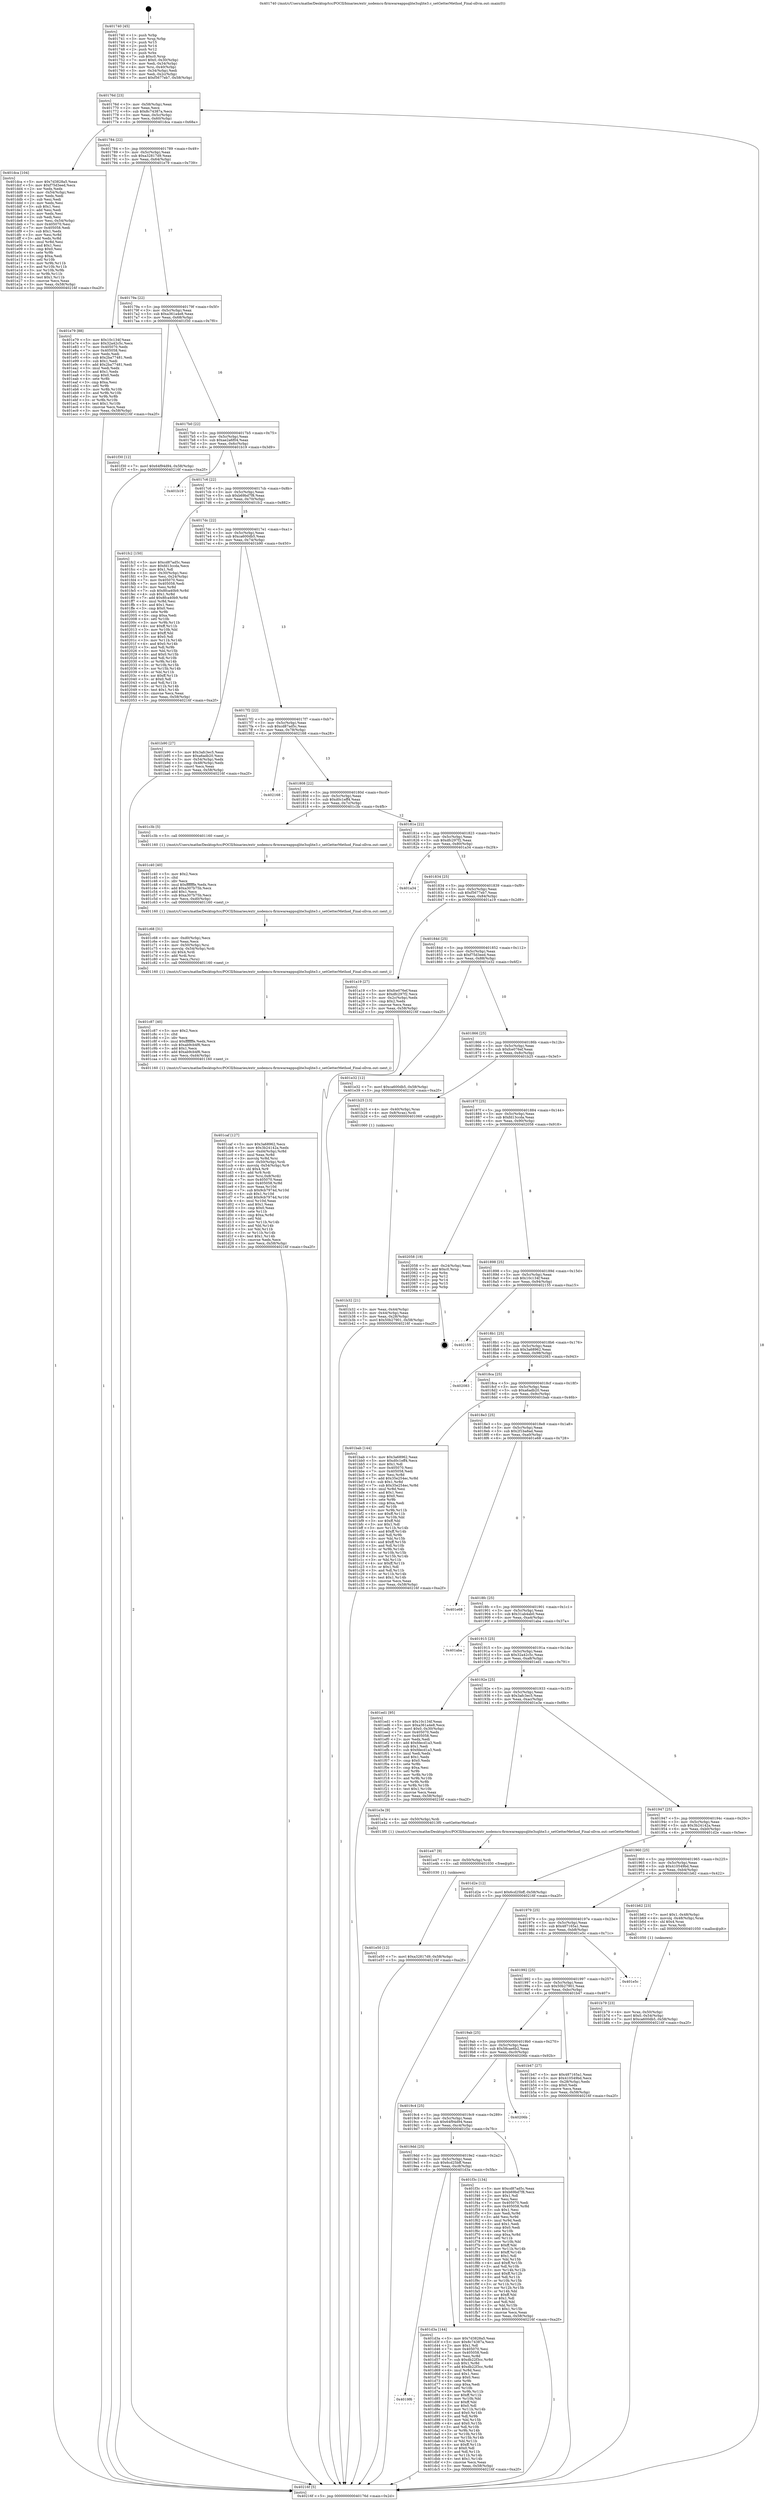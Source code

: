 digraph "0x401740" {
  label = "0x401740 (/mnt/c/Users/mathe/Desktop/tcc/POCII/binaries/extr_nodemcu-firmwareappsqlite3sqlite3.c_setGetterMethod_Final-ollvm.out::main(0))"
  labelloc = "t"
  node[shape=record]

  Entry [label="",width=0.3,height=0.3,shape=circle,fillcolor=black,style=filled]
  "0x40176d" [label="{
     0x40176d [23]\l
     | [instrs]\l
     &nbsp;&nbsp;0x40176d \<+3\>: mov -0x58(%rbp),%eax\l
     &nbsp;&nbsp;0x401770 \<+2\>: mov %eax,%ecx\l
     &nbsp;&nbsp;0x401772 \<+6\>: sub $0x8c74387a,%ecx\l
     &nbsp;&nbsp;0x401778 \<+3\>: mov %eax,-0x5c(%rbp)\l
     &nbsp;&nbsp;0x40177b \<+3\>: mov %ecx,-0x60(%rbp)\l
     &nbsp;&nbsp;0x40177e \<+6\>: je 0000000000401dca \<main+0x68a\>\l
  }"]
  "0x401dca" [label="{
     0x401dca [104]\l
     | [instrs]\l
     &nbsp;&nbsp;0x401dca \<+5\>: mov $0x7d3828a5,%eax\l
     &nbsp;&nbsp;0x401dcf \<+5\>: mov $0xf75d3eed,%ecx\l
     &nbsp;&nbsp;0x401dd4 \<+2\>: xor %edx,%edx\l
     &nbsp;&nbsp;0x401dd6 \<+3\>: mov -0x54(%rbp),%esi\l
     &nbsp;&nbsp;0x401dd9 \<+2\>: mov %edx,%edi\l
     &nbsp;&nbsp;0x401ddb \<+2\>: sub %esi,%edi\l
     &nbsp;&nbsp;0x401ddd \<+2\>: mov %edx,%esi\l
     &nbsp;&nbsp;0x401ddf \<+3\>: sub $0x1,%esi\l
     &nbsp;&nbsp;0x401de2 \<+2\>: add %esi,%edi\l
     &nbsp;&nbsp;0x401de4 \<+2\>: mov %edx,%esi\l
     &nbsp;&nbsp;0x401de6 \<+2\>: sub %edi,%esi\l
     &nbsp;&nbsp;0x401de8 \<+3\>: mov %esi,-0x54(%rbp)\l
     &nbsp;&nbsp;0x401deb \<+7\>: mov 0x405070,%esi\l
     &nbsp;&nbsp;0x401df2 \<+7\>: mov 0x405058,%edi\l
     &nbsp;&nbsp;0x401df9 \<+3\>: sub $0x1,%edx\l
     &nbsp;&nbsp;0x401dfc \<+3\>: mov %esi,%r8d\l
     &nbsp;&nbsp;0x401dff \<+3\>: add %edx,%r8d\l
     &nbsp;&nbsp;0x401e02 \<+4\>: imul %r8d,%esi\l
     &nbsp;&nbsp;0x401e06 \<+3\>: and $0x1,%esi\l
     &nbsp;&nbsp;0x401e09 \<+3\>: cmp $0x0,%esi\l
     &nbsp;&nbsp;0x401e0c \<+4\>: sete %r9b\l
     &nbsp;&nbsp;0x401e10 \<+3\>: cmp $0xa,%edi\l
     &nbsp;&nbsp;0x401e13 \<+4\>: setl %r10b\l
     &nbsp;&nbsp;0x401e17 \<+3\>: mov %r9b,%r11b\l
     &nbsp;&nbsp;0x401e1a \<+3\>: and %r10b,%r11b\l
     &nbsp;&nbsp;0x401e1d \<+3\>: xor %r10b,%r9b\l
     &nbsp;&nbsp;0x401e20 \<+3\>: or %r9b,%r11b\l
     &nbsp;&nbsp;0x401e23 \<+4\>: test $0x1,%r11b\l
     &nbsp;&nbsp;0x401e27 \<+3\>: cmovne %ecx,%eax\l
     &nbsp;&nbsp;0x401e2a \<+3\>: mov %eax,-0x58(%rbp)\l
     &nbsp;&nbsp;0x401e2d \<+5\>: jmp 000000000040216f \<main+0xa2f\>\l
  }"]
  "0x401784" [label="{
     0x401784 [22]\l
     | [instrs]\l
     &nbsp;&nbsp;0x401784 \<+5\>: jmp 0000000000401789 \<main+0x49\>\l
     &nbsp;&nbsp;0x401789 \<+3\>: mov -0x5c(%rbp),%eax\l
     &nbsp;&nbsp;0x40178c \<+5\>: sub $0xa32817d9,%eax\l
     &nbsp;&nbsp;0x401791 \<+3\>: mov %eax,-0x64(%rbp)\l
     &nbsp;&nbsp;0x401794 \<+6\>: je 0000000000401e79 \<main+0x739\>\l
  }"]
  Exit [label="",width=0.3,height=0.3,shape=circle,fillcolor=black,style=filled,peripheries=2]
  "0x401e79" [label="{
     0x401e79 [88]\l
     | [instrs]\l
     &nbsp;&nbsp;0x401e79 \<+5\>: mov $0x10c134f,%eax\l
     &nbsp;&nbsp;0x401e7e \<+5\>: mov $0x32a42c5c,%ecx\l
     &nbsp;&nbsp;0x401e83 \<+7\>: mov 0x405070,%edx\l
     &nbsp;&nbsp;0x401e8a \<+7\>: mov 0x405058,%esi\l
     &nbsp;&nbsp;0x401e91 \<+2\>: mov %edx,%edi\l
     &nbsp;&nbsp;0x401e93 \<+6\>: sub $0x2ba77481,%edi\l
     &nbsp;&nbsp;0x401e99 \<+3\>: sub $0x1,%edi\l
     &nbsp;&nbsp;0x401e9c \<+6\>: add $0x2ba77481,%edi\l
     &nbsp;&nbsp;0x401ea2 \<+3\>: imul %edi,%edx\l
     &nbsp;&nbsp;0x401ea5 \<+3\>: and $0x1,%edx\l
     &nbsp;&nbsp;0x401ea8 \<+3\>: cmp $0x0,%edx\l
     &nbsp;&nbsp;0x401eab \<+4\>: sete %r8b\l
     &nbsp;&nbsp;0x401eaf \<+3\>: cmp $0xa,%esi\l
     &nbsp;&nbsp;0x401eb2 \<+4\>: setl %r9b\l
     &nbsp;&nbsp;0x401eb6 \<+3\>: mov %r8b,%r10b\l
     &nbsp;&nbsp;0x401eb9 \<+3\>: and %r9b,%r10b\l
     &nbsp;&nbsp;0x401ebc \<+3\>: xor %r9b,%r8b\l
     &nbsp;&nbsp;0x401ebf \<+3\>: or %r8b,%r10b\l
     &nbsp;&nbsp;0x401ec2 \<+4\>: test $0x1,%r10b\l
     &nbsp;&nbsp;0x401ec6 \<+3\>: cmovne %ecx,%eax\l
     &nbsp;&nbsp;0x401ec9 \<+3\>: mov %eax,-0x58(%rbp)\l
     &nbsp;&nbsp;0x401ecc \<+5\>: jmp 000000000040216f \<main+0xa2f\>\l
  }"]
  "0x40179a" [label="{
     0x40179a [22]\l
     | [instrs]\l
     &nbsp;&nbsp;0x40179a \<+5\>: jmp 000000000040179f \<main+0x5f\>\l
     &nbsp;&nbsp;0x40179f \<+3\>: mov -0x5c(%rbp),%eax\l
     &nbsp;&nbsp;0x4017a2 \<+5\>: sub $0xa361a4e8,%eax\l
     &nbsp;&nbsp;0x4017a7 \<+3\>: mov %eax,-0x68(%rbp)\l
     &nbsp;&nbsp;0x4017aa \<+6\>: je 0000000000401f30 \<main+0x7f0\>\l
  }"]
  "0x401e50" [label="{
     0x401e50 [12]\l
     | [instrs]\l
     &nbsp;&nbsp;0x401e50 \<+7\>: movl $0xa32817d9,-0x58(%rbp)\l
     &nbsp;&nbsp;0x401e57 \<+5\>: jmp 000000000040216f \<main+0xa2f\>\l
  }"]
  "0x401f30" [label="{
     0x401f30 [12]\l
     | [instrs]\l
     &nbsp;&nbsp;0x401f30 \<+7\>: movl $0x64f94d94,-0x58(%rbp)\l
     &nbsp;&nbsp;0x401f37 \<+5\>: jmp 000000000040216f \<main+0xa2f\>\l
  }"]
  "0x4017b0" [label="{
     0x4017b0 [22]\l
     | [instrs]\l
     &nbsp;&nbsp;0x4017b0 \<+5\>: jmp 00000000004017b5 \<main+0x75\>\l
     &nbsp;&nbsp;0x4017b5 \<+3\>: mov -0x5c(%rbp),%eax\l
     &nbsp;&nbsp;0x4017b8 \<+5\>: sub $0xae2a6f04,%eax\l
     &nbsp;&nbsp;0x4017bd \<+3\>: mov %eax,-0x6c(%rbp)\l
     &nbsp;&nbsp;0x4017c0 \<+6\>: je 0000000000401b19 \<main+0x3d9\>\l
  }"]
  "0x401e47" [label="{
     0x401e47 [9]\l
     | [instrs]\l
     &nbsp;&nbsp;0x401e47 \<+4\>: mov -0x50(%rbp),%rdi\l
     &nbsp;&nbsp;0x401e4b \<+5\>: call 0000000000401030 \<free@plt\>\l
     | [calls]\l
     &nbsp;&nbsp;0x401030 \{1\} (unknown)\l
  }"]
  "0x401b19" [label="{
     0x401b19\l
  }", style=dashed]
  "0x4017c6" [label="{
     0x4017c6 [22]\l
     | [instrs]\l
     &nbsp;&nbsp;0x4017c6 \<+5\>: jmp 00000000004017cb \<main+0x8b\>\l
     &nbsp;&nbsp;0x4017cb \<+3\>: mov -0x5c(%rbp),%eax\l
     &nbsp;&nbsp;0x4017ce \<+5\>: sub $0xb69bd7f8,%eax\l
     &nbsp;&nbsp;0x4017d3 \<+3\>: mov %eax,-0x70(%rbp)\l
     &nbsp;&nbsp;0x4017d6 \<+6\>: je 0000000000401fc2 \<main+0x882\>\l
  }"]
  "0x4019f6" [label="{
     0x4019f6\l
  }", style=dashed]
  "0x401fc2" [label="{
     0x401fc2 [150]\l
     | [instrs]\l
     &nbsp;&nbsp;0x401fc2 \<+5\>: mov $0xcd87ad5c,%eax\l
     &nbsp;&nbsp;0x401fc7 \<+5\>: mov $0xfd13ccda,%ecx\l
     &nbsp;&nbsp;0x401fcc \<+2\>: mov $0x1,%dl\l
     &nbsp;&nbsp;0x401fce \<+3\>: mov -0x30(%rbp),%esi\l
     &nbsp;&nbsp;0x401fd1 \<+3\>: mov %esi,-0x24(%rbp)\l
     &nbsp;&nbsp;0x401fd4 \<+7\>: mov 0x405070,%esi\l
     &nbsp;&nbsp;0x401fdb \<+7\>: mov 0x405058,%edi\l
     &nbsp;&nbsp;0x401fe2 \<+3\>: mov %esi,%r8d\l
     &nbsp;&nbsp;0x401fe5 \<+7\>: sub $0x8fca40b9,%r8d\l
     &nbsp;&nbsp;0x401fec \<+4\>: sub $0x1,%r8d\l
     &nbsp;&nbsp;0x401ff0 \<+7\>: add $0x8fca40b9,%r8d\l
     &nbsp;&nbsp;0x401ff7 \<+4\>: imul %r8d,%esi\l
     &nbsp;&nbsp;0x401ffb \<+3\>: and $0x1,%esi\l
     &nbsp;&nbsp;0x401ffe \<+3\>: cmp $0x0,%esi\l
     &nbsp;&nbsp;0x402001 \<+4\>: sete %r9b\l
     &nbsp;&nbsp;0x402005 \<+3\>: cmp $0xa,%edi\l
     &nbsp;&nbsp;0x402008 \<+4\>: setl %r10b\l
     &nbsp;&nbsp;0x40200c \<+3\>: mov %r9b,%r11b\l
     &nbsp;&nbsp;0x40200f \<+4\>: xor $0xff,%r11b\l
     &nbsp;&nbsp;0x402013 \<+3\>: mov %r10b,%bl\l
     &nbsp;&nbsp;0x402016 \<+3\>: xor $0xff,%bl\l
     &nbsp;&nbsp;0x402019 \<+3\>: xor $0x0,%dl\l
     &nbsp;&nbsp;0x40201c \<+3\>: mov %r11b,%r14b\l
     &nbsp;&nbsp;0x40201f \<+4\>: and $0x0,%r14b\l
     &nbsp;&nbsp;0x402023 \<+3\>: and %dl,%r9b\l
     &nbsp;&nbsp;0x402026 \<+3\>: mov %bl,%r15b\l
     &nbsp;&nbsp;0x402029 \<+4\>: and $0x0,%r15b\l
     &nbsp;&nbsp;0x40202d \<+3\>: and %dl,%r10b\l
     &nbsp;&nbsp;0x402030 \<+3\>: or %r9b,%r14b\l
     &nbsp;&nbsp;0x402033 \<+3\>: or %r10b,%r15b\l
     &nbsp;&nbsp;0x402036 \<+3\>: xor %r15b,%r14b\l
     &nbsp;&nbsp;0x402039 \<+3\>: or %bl,%r11b\l
     &nbsp;&nbsp;0x40203c \<+4\>: xor $0xff,%r11b\l
     &nbsp;&nbsp;0x402040 \<+3\>: or $0x0,%dl\l
     &nbsp;&nbsp;0x402043 \<+3\>: and %dl,%r11b\l
     &nbsp;&nbsp;0x402046 \<+3\>: or %r11b,%r14b\l
     &nbsp;&nbsp;0x402049 \<+4\>: test $0x1,%r14b\l
     &nbsp;&nbsp;0x40204d \<+3\>: cmovne %ecx,%eax\l
     &nbsp;&nbsp;0x402050 \<+3\>: mov %eax,-0x58(%rbp)\l
     &nbsp;&nbsp;0x402053 \<+5\>: jmp 000000000040216f \<main+0xa2f\>\l
  }"]
  "0x4017dc" [label="{
     0x4017dc [22]\l
     | [instrs]\l
     &nbsp;&nbsp;0x4017dc \<+5\>: jmp 00000000004017e1 \<main+0xa1\>\l
     &nbsp;&nbsp;0x4017e1 \<+3\>: mov -0x5c(%rbp),%eax\l
     &nbsp;&nbsp;0x4017e4 \<+5\>: sub $0xca600db5,%eax\l
     &nbsp;&nbsp;0x4017e9 \<+3\>: mov %eax,-0x74(%rbp)\l
     &nbsp;&nbsp;0x4017ec \<+6\>: je 0000000000401b90 \<main+0x450\>\l
  }"]
  "0x401d3a" [label="{
     0x401d3a [144]\l
     | [instrs]\l
     &nbsp;&nbsp;0x401d3a \<+5\>: mov $0x7d3828a5,%eax\l
     &nbsp;&nbsp;0x401d3f \<+5\>: mov $0x8c74387a,%ecx\l
     &nbsp;&nbsp;0x401d44 \<+2\>: mov $0x1,%dl\l
     &nbsp;&nbsp;0x401d46 \<+7\>: mov 0x405070,%esi\l
     &nbsp;&nbsp;0x401d4d \<+7\>: mov 0x405058,%edi\l
     &nbsp;&nbsp;0x401d54 \<+3\>: mov %esi,%r8d\l
     &nbsp;&nbsp;0x401d57 \<+7\>: sub $0xdb22f3cc,%r8d\l
     &nbsp;&nbsp;0x401d5e \<+4\>: sub $0x1,%r8d\l
     &nbsp;&nbsp;0x401d62 \<+7\>: add $0xdb22f3cc,%r8d\l
     &nbsp;&nbsp;0x401d69 \<+4\>: imul %r8d,%esi\l
     &nbsp;&nbsp;0x401d6d \<+3\>: and $0x1,%esi\l
     &nbsp;&nbsp;0x401d70 \<+3\>: cmp $0x0,%esi\l
     &nbsp;&nbsp;0x401d73 \<+4\>: sete %r9b\l
     &nbsp;&nbsp;0x401d77 \<+3\>: cmp $0xa,%edi\l
     &nbsp;&nbsp;0x401d7a \<+4\>: setl %r10b\l
     &nbsp;&nbsp;0x401d7e \<+3\>: mov %r9b,%r11b\l
     &nbsp;&nbsp;0x401d81 \<+4\>: xor $0xff,%r11b\l
     &nbsp;&nbsp;0x401d85 \<+3\>: mov %r10b,%bl\l
     &nbsp;&nbsp;0x401d88 \<+3\>: xor $0xff,%bl\l
     &nbsp;&nbsp;0x401d8b \<+3\>: xor $0x0,%dl\l
     &nbsp;&nbsp;0x401d8e \<+3\>: mov %r11b,%r14b\l
     &nbsp;&nbsp;0x401d91 \<+4\>: and $0x0,%r14b\l
     &nbsp;&nbsp;0x401d95 \<+3\>: and %dl,%r9b\l
     &nbsp;&nbsp;0x401d98 \<+3\>: mov %bl,%r15b\l
     &nbsp;&nbsp;0x401d9b \<+4\>: and $0x0,%r15b\l
     &nbsp;&nbsp;0x401d9f \<+3\>: and %dl,%r10b\l
     &nbsp;&nbsp;0x401da2 \<+3\>: or %r9b,%r14b\l
     &nbsp;&nbsp;0x401da5 \<+3\>: or %r10b,%r15b\l
     &nbsp;&nbsp;0x401da8 \<+3\>: xor %r15b,%r14b\l
     &nbsp;&nbsp;0x401dab \<+3\>: or %bl,%r11b\l
     &nbsp;&nbsp;0x401dae \<+4\>: xor $0xff,%r11b\l
     &nbsp;&nbsp;0x401db2 \<+3\>: or $0x0,%dl\l
     &nbsp;&nbsp;0x401db5 \<+3\>: and %dl,%r11b\l
     &nbsp;&nbsp;0x401db8 \<+3\>: or %r11b,%r14b\l
     &nbsp;&nbsp;0x401dbb \<+4\>: test $0x1,%r14b\l
     &nbsp;&nbsp;0x401dbf \<+3\>: cmovne %ecx,%eax\l
     &nbsp;&nbsp;0x401dc2 \<+3\>: mov %eax,-0x58(%rbp)\l
     &nbsp;&nbsp;0x401dc5 \<+5\>: jmp 000000000040216f \<main+0xa2f\>\l
  }"]
  "0x401b90" [label="{
     0x401b90 [27]\l
     | [instrs]\l
     &nbsp;&nbsp;0x401b90 \<+5\>: mov $0x3afc3ec5,%eax\l
     &nbsp;&nbsp;0x401b95 \<+5\>: mov $0xa6adb20,%ecx\l
     &nbsp;&nbsp;0x401b9a \<+3\>: mov -0x54(%rbp),%edx\l
     &nbsp;&nbsp;0x401b9d \<+3\>: cmp -0x48(%rbp),%edx\l
     &nbsp;&nbsp;0x401ba0 \<+3\>: cmovl %ecx,%eax\l
     &nbsp;&nbsp;0x401ba3 \<+3\>: mov %eax,-0x58(%rbp)\l
     &nbsp;&nbsp;0x401ba6 \<+5\>: jmp 000000000040216f \<main+0xa2f\>\l
  }"]
  "0x4017f2" [label="{
     0x4017f2 [22]\l
     | [instrs]\l
     &nbsp;&nbsp;0x4017f2 \<+5\>: jmp 00000000004017f7 \<main+0xb7\>\l
     &nbsp;&nbsp;0x4017f7 \<+3\>: mov -0x5c(%rbp),%eax\l
     &nbsp;&nbsp;0x4017fa \<+5\>: sub $0xcd87ad5c,%eax\l
     &nbsp;&nbsp;0x4017ff \<+3\>: mov %eax,-0x78(%rbp)\l
     &nbsp;&nbsp;0x401802 \<+6\>: je 0000000000402168 \<main+0xa28\>\l
  }"]
  "0x4019dd" [label="{
     0x4019dd [25]\l
     | [instrs]\l
     &nbsp;&nbsp;0x4019dd \<+5\>: jmp 00000000004019e2 \<main+0x2a2\>\l
     &nbsp;&nbsp;0x4019e2 \<+3\>: mov -0x5c(%rbp),%eax\l
     &nbsp;&nbsp;0x4019e5 \<+5\>: sub $0x6cd25bff,%eax\l
     &nbsp;&nbsp;0x4019ea \<+6\>: mov %eax,-0xc8(%rbp)\l
     &nbsp;&nbsp;0x4019f0 \<+6\>: je 0000000000401d3a \<main+0x5fa\>\l
  }"]
  "0x402168" [label="{
     0x402168\l
  }", style=dashed]
  "0x401808" [label="{
     0x401808 [22]\l
     | [instrs]\l
     &nbsp;&nbsp;0x401808 \<+5\>: jmp 000000000040180d \<main+0xcd\>\l
     &nbsp;&nbsp;0x40180d \<+3\>: mov -0x5c(%rbp),%eax\l
     &nbsp;&nbsp;0x401810 \<+5\>: sub $0xd0c1eff4,%eax\l
     &nbsp;&nbsp;0x401815 \<+3\>: mov %eax,-0x7c(%rbp)\l
     &nbsp;&nbsp;0x401818 \<+6\>: je 0000000000401c3b \<main+0x4fb\>\l
  }"]
  "0x401f3c" [label="{
     0x401f3c [134]\l
     | [instrs]\l
     &nbsp;&nbsp;0x401f3c \<+5\>: mov $0xcd87ad5c,%eax\l
     &nbsp;&nbsp;0x401f41 \<+5\>: mov $0xb69bd7f8,%ecx\l
     &nbsp;&nbsp;0x401f46 \<+2\>: mov $0x1,%dl\l
     &nbsp;&nbsp;0x401f48 \<+2\>: xor %esi,%esi\l
     &nbsp;&nbsp;0x401f4a \<+7\>: mov 0x405070,%edi\l
     &nbsp;&nbsp;0x401f51 \<+8\>: mov 0x405058,%r8d\l
     &nbsp;&nbsp;0x401f59 \<+3\>: sub $0x1,%esi\l
     &nbsp;&nbsp;0x401f5c \<+3\>: mov %edi,%r9d\l
     &nbsp;&nbsp;0x401f5f \<+3\>: add %esi,%r9d\l
     &nbsp;&nbsp;0x401f62 \<+4\>: imul %r9d,%edi\l
     &nbsp;&nbsp;0x401f66 \<+3\>: and $0x1,%edi\l
     &nbsp;&nbsp;0x401f69 \<+3\>: cmp $0x0,%edi\l
     &nbsp;&nbsp;0x401f6c \<+4\>: sete %r10b\l
     &nbsp;&nbsp;0x401f70 \<+4\>: cmp $0xa,%r8d\l
     &nbsp;&nbsp;0x401f74 \<+4\>: setl %r11b\l
     &nbsp;&nbsp;0x401f78 \<+3\>: mov %r10b,%bl\l
     &nbsp;&nbsp;0x401f7b \<+3\>: xor $0xff,%bl\l
     &nbsp;&nbsp;0x401f7e \<+3\>: mov %r11b,%r14b\l
     &nbsp;&nbsp;0x401f81 \<+4\>: xor $0xff,%r14b\l
     &nbsp;&nbsp;0x401f85 \<+3\>: xor $0x1,%dl\l
     &nbsp;&nbsp;0x401f88 \<+3\>: mov %bl,%r15b\l
     &nbsp;&nbsp;0x401f8b \<+4\>: and $0xff,%r15b\l
     &nbsp;&nbsp;0x401f8f \<+3\>: and %dl,%r10b\l
     &nbsp;&nbsp;0x401f92 \<+3\>: mov %r14b,%r12b\l
     &nbsp;&nbsp;0x401f95 \<+4\>: and $0xff,%r12b\l
     &nbsp;&nbsp;0x401f99 \<+3\>: and %dl,%r11b\l
     &nbsp;&nbsp;0x401f9c \<+3\>: or %r10b,%r15b\l
     &nbsp;&nbsp;0x401f9f \<+3\>: or %r11b,%r12b\l
     &nbsp;&nbsp;0x401fa2 \<+3\>: xor %r12b,%r15b\l
     &nbsp;&nbsp;0x401fa5 \<+3\>: or %r14b,%bl\l
     &nbsp;&nbsp;0x401fa8 \<+3\>: xor $0xff,%bl\l
     &nbsp;&nbsp;0x401fab \<+3\>: or $0x1,%dl\l
     &nbsp;&nbsp;0x401fae \<+2\>: and %dl,%bl\l
     &nbsp;&nbsp;0x401fb0 \<+3\>: or %bl,%r15b\l
     &nbsp;&nbsp;0x401fb3 \<+4\>: test $0x1,%r15b\l
     &nbsp;&nbsp;0x401fb7 \<+3\>: cmovne %ecx,%eax\l
     &nbsp;&nbsp;0x401fba \<+3\>: mov %eax,-0x58(%rbp)\l
     &nbsp;&nbsp;0x401fbd \<+5\>: jmp 000000000040216f \<main+0xa2f\>\l
  }"]
  "0x401c3b" [label="{
     0x401c3b [5]\l
     | [instrs]\l
     &nbsp;&nbsp;0x401c3b \<+5\>: call 0000000000401160 \<next_i\>\l
     | [calls]\l
     &nbsp;&nbsp;0x401160 \{1\} (/mnt/c/Users/mathe/Desktop/tcc/POCII/binaries/extr_nodemcu-firmwareappsqlite3sqlite3.c_setGetterMethod_Final-ollvm.out::next_i)\l
  }"]
  "0x40181e" [label="{
     0x40181e [22]\l
     | [instrs]\l
     &nbsp;&nbsp;0x40181e \<+5\>: jmp 0000000000401823 \<main+0xe3\>\l
     &nbsp;&nbsp;0x401823 \<+3\>: mov -0x5c(%rbp),%eax\l
     &nbsp;&nbsp;0x401826 \<+5\>: sub $0xdfc297f2,%eax\l
     &nbsp;&nbsp;0x40182b \<+3\>: mov %eax,-0x80(%rbp)\l
     &nbsp;&nbsp;0x40182e \<+6\>: je 0000000000401a34 \<main+0x2f4\>\l
  }"]
  "0x4019c4" [label="{
     0x4019c4 [25]\l
     | [instrs]\l
     &nbsp;&nbsp;0x4019c4 \<+5\>: jmp 00000000004019c9 \<main+0x289\>\l
     &nbsp;&nbsp;0x4019c9 \<+3\>: mov -0x5c(%rbp),%eax\l
     &nbsp;&nbsp;0x4019cc \<+5\>: sub $0x64f94d94,%eax\l
     &nbsp;&nbsp;0x4019d1 \<+6\>: mov %eax,-0xc4(%rbp)\l
     &nbsp;&nbsp;0x4019d7 \<+6\>: je 0000000000401f3c \<main+0x7fc\>\l
  }"]
  "0x401a34" [label="{
     0x401a34\l
  }", style=dashed]
  "0x401834" [label="{
     0x401834 [25]\l
     | [instrs]\l
     &nbsp;&nbsp;0x401834 \<+5\>: jmp 0000000000401839 \<main+0xf9\>\l
     &nbsp;&nbsp;0x401839 \<+3\>: mov -0x5c(%rbp),%eax\l
     &nbsp;&nbsp;0x40183c \<+5\>: sub $0xf5677eb7,%eax\l
     &nbsp;&nbsp;0x401841 \<+6\>: mov %eax,-0x84(%rbp)\l
     &nbsp;&nbsp;0x401847 \<+6\>: je 0000000000401a19 \<main+0x2d9\>\l
  }"]
  "0x40206b" [label="{
     0x40206b\l
  }", style=dashed]
  "0x401a19" [label="{
     0x401a19 [27]\l
     | [instrs]\l
     &nbsp;&nbsp;0x401a19 \<+5\>: mov $0xfce076ef,%eax\l
     &nbsp;&nbsp;0x401a1e \<+5\>: mov $0xdfc297f2,%ecx\l
     &nbsp;&nbsp;0x401a23 \<+3\>: mov -0x2c(%rbp),%edx\l
     &nbsp;&nbsp;0x401a26 \<+3\>: cmp $0x2,%edx\l
     &nbsp;&nbsp;0x401a29 \<+3\>: cmovne %ecx,%eax\l
     &nbsp;&nbsp;0x401a2c \<+3\>: mov %eax,-0x58(%rbp)\l
     &nbsp;&nbsp;0x401a2f \<+5\>: jmp 000000000040216f \<main+0xa2f\>\l
  }"]
  "0x40184d" [label="{
     0x40184d [25]\l
     | [instrs]\l
     &nbsp;&nbsp;0x40184d \<+5\>: jmp 0000000000401852 \<main+0x112\>\l
     &nbsp;&nbsp;0x401852 \<+3\>: mov -0x5c(%rbp),%eax\l
     &nbsp;&nbsp;0x401855 \<+5\>: sub $0xf75d3eed,%eax\l
     &nbsp;&nbsp;0x40185a \<+6\>: mov %eax,-0x88(%rbp)\l
     &nbsp;&nbsp;0x401860 \<+6\>: je 0000000000401e32 \<main+0x6f2\>\l
  }"]
  "0x40216f" [label="{
     0x40216f [5]\l
     | [instrs]\l
     &nbsp;&nbsp;0x40216f \<+5\>: jmp 000000000040176d \<main+0x2d\>\l
  }"]
  "0x401740" [label="{
     0x401740 [45]\l
     | [instrs]\l
     &nbsp;&nbsp;0x401740 \<+1\>: push %rbp\l
     &nbsp;&nbsp;0x401741 \<+3\>: mov %rsp,%rbp\l
     &nbsp;&nbsp;0x401744 \<+2\>: push %r15\l
     &nbsp;&nbsp;0x401746 \<+2\>: push %r14\l
     &nbsp;&nbsp;0x401748 \<+2\>: push %r12\l
     &nbsp;&nbsp;0x40174a \<+1\>: push %rbx\l
     &nbsp;&nbsp;0x40174b \<+7\>: sub $0xc0,%rsp\l
     &nbsp;&nbsp;0x401752 \<+7\>: movl $0x0,-0x30(%rbp)\l
     &nbsp;&nbsp;0x401759 \<+3\>: mov %edi,-0x34(%rbp)\l
     &nbsp;&nbsp;0x40175c \<+4\>: mov %rsi,-0x40(%rbp)\l
     &nbsp;&nbsp;0x401760 \<+3\>: mov -0x34(%rbp),%edi\l
     &nbsp;&nbsp;0x401763 \<+3\>: mov %edi,-0x2c(%rbp)\l
     &nbsp;&nbsp;0x401766 \<+7\>: movl $0xf5677eb7,-0x58(%rbp)\l
  }"]
  "0x401caf" [label="{
     0x401caf [127]\l
     | [instrs]\l
     &nbsp;&nbsp;0x401caf \<+5\>: mov $0x3a68962,%ecx\l
     &nbsp;&nbsp;0x401cb4 \<+5\>: mov $0x3b24142a,%edx\l
     &nbsp;&nbsp;0x401cb9 \<+7\>: mov -0xd4(%rbp),%r8d\l
     &nbsp;&nbsp;0x401cc0 \<+4\>: imul %eax,%r8d\l
     &nbsp;&nbsp;0x401cc4 \<+3\>: movslq %r8d,%rsi\l
     &nbsp;&nbsp;0x401cc7 \<+4\>: mov -0x50(%rbp),%rdi\l
     &nbsp;&nbsp;0x401ccb \<+4\>: movslq -0x54(%rbp),%r9\l
     &nbsp;&nbsp;0x401ccf \<+4\>: shl $0x4,%r9\l
     &nbsp;&nbsp;0x401cd3 \<+3\>: add %r9,%rdi\l
     &nbsp;&nbsp;0x401cd6 \<+4\>: mov %rsi,0x8(%rdi)\l
     &nbsp;&nbsp;0x401cda \<+7\>: mov 0x405070,%eax\l
     &nbsp;&nbsp;0x401ce1 \<+8\>: mov 0x405058,%r8d\l
     &nbsp;&nbsp;0x401ce9 \<+3\>: mov %eax,%r10d\l
     &nbsp;&nbsp;0x401cec \<+7\>: sub $0x9cb7974d,%r10d\l
     &nbsp;&nbsp;0x401cf3 \<+4\>: sub $0x1,%r10d\l
     &nbsp;&nbsp;0x401cf7 \<+7\>: add $0x9cb7974d,%r10d\l
     &nbsp;&nbsp;0x401cfe \<+4\>: imul %r10d,%eax\l
     &nbsp;&nbsp;0x401d02 \<+3\>: and $0x1,%eax\l
     &nbsp;&nbsp;0x401d05 \<+3\>: cmp $0x0,%eax\l
     &nbsp;&nbsp;0x401d08 \<+4\>: sete %r11b\l
     &nbsp;&nbsp;0x401d0c \<+4\>: cmp $0xa,%r8d\l
     &nbsp;&nbsp;0x401d10 \<+3\>: setl %bl\l
     &nbsp;&nbsp;0x401d13 \<+3\>: mov %r11b,%r14b\l
     &nbsp;&nbsp;0x401d16 \<+3\>: and %bl,%r14b\l
     &nbsp;&nbsp;0x401d19 \<+3\>: xor %bl,%r11b\l
     &nbsp;&nbsp;0x401d1c \<+3\>: or %r11b,%r14b\l
     &nbsp;&nbsp;0x401d1f \<+4\>: test $0x1,%r14b\l
     &nbsp;&nbsp;0x401d23 \<+3\>: cmovne %edx,%ecx\l
     &nbsp;&nbsp;0x401d26 \<+3\>: mov %ecx,-0x58(%rbp)\l
     &nbsp;&nbsp;0x401d29 \<+5\>: jmp 000000000040216f \<main+0xa2f\>\l
  }"]
  "0x401e32" [label="{
     0x401e32 [12]\l
     | [instrs]\l
     &nbsp;&nbsp;0x401e32 \<+7\>: movl $0xca600db5,-0x58(%rbp)\l
     &nbsp;&nbsp;0x401e39 \<+5\>: jmp 000000000040216f \<main+0xa2f\>\l
  }"]
  "0x401866" [label="{
     0x401866 [25]\l
     | [instrs]\l
     &nbsp;&nbsp;0x401866 \<+5\>: jmp 000000000040186b \<main+0x12b\>\l
     &nbsp;&nbsp;0x40186b \<+3\>: mov -0x5c(%rbp),%eax\l
     &nbsp;&nbsp;0x40186e \<+5\>: sub $0xfce076ef,%eax\l
     &nbsp;&nbsp;0x401873 \<+6\>: mov %eax,-0x8c(%rbp)\l
     &nbsp;&nbsp;0x401879 \<+6\>: je 0000000000401b25 \<main+0x3e5\>\l
  }"]
  "0x401c87" [label="{
     0x401c87 [40]\l
     | [instrs]\l
     &nbsp;&nbsp;0x401c87 \<+5\>: mov $0x2,%ecx\l
     &nbsp;&nbsp;0x401c8c \<+1\>: cltd\l
     &nbsp;&nbsp;0x401c8d \<+2\>: idiv %ecx\l
     &nbsp;&nbsp;0x401c8f \<+6\>: imul $0xfffffffe,%edx,%ecx\l
     &nbsp;&nbsp;0x401c95 \<+6\>: sub $0xab9cb4f6,%ecx\l
     &nbsp;&nbsp;0x401c9b \<+3\>: add $0x1,%ecx\l
     &nbsp;&nbsp;0x401c9e \<+6\>: add $0xab9cb4f6,%ecx\l
     &nbsp;&nbsp;0x401ca4 \<+6\>: mov %ecx,-0xd4(%rbp)\l
     &nbsp;&nbsp;0x401caa \<+5\>: call 0000000000401160 \<next_i\>\l
     | [calls]\l
     &nbsp;&nbsp;0x401160 \{1\} (/mnt/c/Users/mathe/Desktop/tcc/POCII/binaries/extr_nodemcu-firmwareappsqlite3sqlite3.c_setGetterMethod_Final-ollvm.out::next_i)\l
  }"]
  "0x401b25" [label="{
     0x401b25 [13]\l
     | [instrs]\l
     &nbsp;&nbsp;0x401b25 \<+4\>: mov -0x40(%rbp),%rax\l
     &nbsp;&nbsp;0x401b29 \<+4\>: mov 0x8(%rax),%rdi\l
     &nbsp;&nbsp;0x401b2d \<+5\>: call 0000000000401060 \<atoi@plt\>\l
     | [calls]\l
     &nbsp;&nbsp;0x401060 \{1\} (unknown)\l
  }"]
  "0x40187f" [label="{
     0x40187f [25]\l
     | [instrs]\l
     &nbsp;&nbsp;0x40187f \<+5\>: jmp 0000000000401884 \<main+0x144\>\l
     &nbsp;&nbsp;0x401884 \<+3\>: mov -0x5c(%rbp),%eax\l
     &nbsp;&nbsp;0x401887 \<+5\>: sub $0xfd13ccda,%eax\l
     &nbsp;&nbsp;0x40188c \<+6\>: mov %eax,-0x90(%rbp)\l
     &nbsp;&nbsp;0x401892 \<+6\>: je 0000000000402058 \<main+0x918\>\l
  }"]
  "0x401b32" [label="{
     0x401b32 [21]\l
     | [instrs]\l
     &nbsp;&nbsp;0x401b32 \<+3\>: mov %eax,-0x44(%rbp)\l
     &nbsp;&nbsp;0x401b35 \<+3\>: mov -0x44(%rbp),%eax\l
     &nbsp;&nbsp;0x401b38 \<+3\>: mov %eax,-0x28(%rbp)\l
     &nbsp;&nbsp;0x401b3b \<+7\>: movl $0x50b27901,-0x58(%rbp)\l
     &nbsp;&nbsp;0x401b42 \<+5\>: jmp 000000000040216f \<main+0xa2f\>\l
  }"]
  "0x401c68" [label="{
     0x401c68 [31]\l
     | [instrs]\l
     &nbsp;&nbsp;0x401c68 \<+6\>: mov -0xd0(%rbp),%ecx\l
     &nbsp;&nbsp;0x401c6e \<+3\>: imul %eax,%ecx\l
     &nbsp;&nbsp;0x401c71 \<+4\>: mov -0x50(%rbp),%rsi\l
     &nbsp;&nbsp;0x401c75 \<+4\>: movslq -0x54(%rbp),%rdi\l
     &nbsp;&nbsp;0x401c79 \<+4\>: shl $0x4,%rdi\l
     &nbsp;&nbsp;0x401c7d \<+3\>: add %rdi,%rsi\l
     &nbsp;&nbsp;0x401c80 \<+2\>: mov %ecx,(%rsi)\l
     &nbsp;&nbsp;0x401c82 \<+5\>: call 0000000000401160 \<next_i\>\l
     | [calls]\l
     &nbsp;&nbsp;0x401160 \{1\} (/mnt/c/Users/mathe/Desktop/tcc/POCII/binaries/extr_nodemcu-firmwareappsqlite3sqlite3.c_setGetterMethod_Final-ollvm.out::next_i)\l
  }"]
  "0x402058" [label="{
     0x402058 [19]\l
     | [instrs]\l
     &nbsp;&nbsp;0x402058 \<+3\>: mov -0x24(%rbp),%eax\l
     &nbsp;&nbsp;0x40205b \<+7\>: add $0xc0,%rsp\l
     &nbsp;&nbsp;0x402062 \<+1\>: pop %rbx\l
     &nbsp;&nbsp;0x402063 \<+2\>: pop %r12\l
     &nbsp;&nbsp;0x402065 \<+2\>: pop %r14\l
     &nbsp;&nbsp;0x402067 \<+2\>: pop %r15\l
     &nbsp;&nbsp;0x402069 \<+1\>: pop %rbp\l
     &nbsp;&nbsp;0x40206a \<+1\>: ret\l
  }"]
  "0x401898" [label="{
     0x401898 [25]\l
     | [instrs]\l
     &nbsp;&nbsp;0x401898 \<+5\>: jmp 000000000040189d \<main+0x15d\>\l
     &nbsp;&nbsp;0x40189d \<+3\>: mov -0x5c(%rbp),%eax\l
     &nbsp;&nbsp;0x4018a0 \<+5\>: sub $0x10c134f,%eax\l
     &nbsp;&nbsp;0x4018a5 \<+6\>: mov %eax,-0x94(%rbp)\l
     &nbsp;&nbsp;0x4018ab \<+6\>: je 0000000000402155 \<main+0xa15\>\l
  }"]
  "0x401c40" [label="{
     0x401c40 [40]\l
     | [instrs]\l
     &nbsp;&nbsp;0x401c40 \<+5\>: mov $0x2,%ecx\l
     &nbsp;&nbsp;0x401c45 \<+1\>: cltd\l
     &nbsp;&nbsp;0x401c46 \<+2\>: idiv %ecx\l
     &nbsp;&nbsp;0x401c48 \<+6\>: imul $0xfffffffe,%edx,%ecx\l
     &nbsp;&nbsp;0x401c4e \<+6\>: add $0xa307b75b,%ecx\l
     &nbsp;&nbsp;0x401c54 \<+3\>: add $0x1,%ecx\l
     &nbsp;&nbsp;0x401c57 \<+6\>: sub $0xa307b75b,%ecx\l
     &nbsp;&nbsp;0x401c5d \<+6\>: mov %ecx,-0xd0(%rbp)\l
     &nbsp;&nbsp;0x401c63 \<+5\>: call 0000000000401160 \<next_i\>\l
     | [calls]\l
     &nbsp;&nbsp;0x401160 \{1\} (/mnt/c/Users/mathe/Desktop/tcc/POCII/binaries/extr_nodemcu-firmwareappsqlite3sqlite3.c_setGetterMethod_Final-ollvm.out::next_i)\l
  }"]
  "0x402155" [label="{
     0x402155\l
  }", style=dashed]
  "0x4018b1" [label="{
     0x4018b1 [25]\l
     | [instrs]\l
     &nbsp;&nbsp;0x4018b1 \<+5\>: jmp 00000000004018b6 \<main+0x176\>\l
     &nbsp;&nbsp;0x4018b6 \<+3\>: mov -0x5c(%rbp),%eax\l
     &nbsp;&nbsp;0x4018b9 \<+5\>: sub $0x3a68962,%eax\l
     &nbsp;&nbsp;0x4018be \<+6\>: mov %eax,-0x98(%rbp)\l
     &nbsp;&nbsp;0x4018c4 \<+6\>: je 0000000000402083 \<main+0x943\>\l
  }"]
  "0x401b79" [label="{
     0x401b79 [23]\l
     | [instrs]\l
     &nbsp;&nbsp;0x401b79 \<+4\>: mov %rax,-0x50(%rbp)\l
     &nbsp;&nbsp;0x401b7d \<+7\>: movl $0x0,-0x54(%rbp)\l
     &nbsp;&nbsp;0x401b84 \<+7\>: movl $0xca600db5,-0x58(%rbp)\l
     &nbsp;&nbsp;0x401b8b \<+5\>: jmp 000000000040216f \<main+0xa2f\>\l
  }"]
  "0x402083" [label="{
     0x402083\l
  }", style=dashed]
  "0x4018ca" [label="{
     0x4018ca [25]\l
     | [instrs]\l
     &nbsp;&nbsp;0x4018ca \<+5\>: jmp 00000000004018cf \<main+0x18f\>\l
     &nbsp;&nbsp;0x4018cf \<+3\>: mov -0x5c(%rbp),%eax\l
     &nbsp;&nbsp;0x4018d2 \<+5\>: sub $0xa6adb20,%eax\l
     &nbsp;&nbsp;0x4018d7 \<+6\>: mov %eax,-0x9c(%rbp)\l
     &nbsp;&nbsp;0x4018dd \<+6\>: je 0000000000401bab \<main+0x46b\>\l
  }"]
  "0x4019ab" [label="{
     0x4019ab [25]\l
     | [instrs]\l
     &nbsp;&nbsp;0x4019ab \<+5\>: jmp 00000000004019b0 \<main+0x270\>\l
     &nbsp;&nbsp;0x4019b0 \<+3\>: mov -0x5c(%rbp),%eax\l
     &nbsp;&nbsp;0x4019b3 \<+5\>: sub $0x58cae6b2,%eax\l
     &nbsp;&nbsp;0x4019b8 \<+6\>: mov %eax,-0xc0(%rbp)\l
     &nbsp;&nbsp;0x4019be \<+6\>: je 000000000040206b \<main+0x92b\>\l
  }"]
  "0x401bab" [label="{
     0x401bab [144]\l
     | [instrs]\l
     &nbsp;&nbsp;0x401bab \<+5\>: mov $0x3a68962,%eax\l
     &nbsp;&nbsp;0x401bb0 \<+5\>: mov $0xd0c1eff4,%ecx\l
     &nbsp;&nbsp;0x401bb5 \<+2\>: mov $0x1,%dl\l
     &nbsp;&nbsp;0x401bb7 \<+7\>: mov 0x405070,%esi\l
     &nbsp;&nbsp;0x401bbe \<+7\>: mov 0x405058,%edi\l
     &nbsp;&nbsp;0x401bc5 \<+3\>: mov %esi,%r8d\l
     &nbsp;&nbsp;0x401bc8 \<+7\>: add $0x35e254ec,%r8d\l
     &nbsp;&nbsp;0x401bcf \<+4\>: sub $0x1,%r8d\l
     &nbsp;&nbsp;0x401bd3 \<+7\>: sub $0x35e254ec,%r8d\l
     &nbsp;&nbsp;0x401bda \<+4\>: imul %r8d,%esi\l
     &nbsp;&nbsp;0x401bde \<+3\>: and $0x1,%esi\l
     &nbsp;&nbsp;0x401be1 \<+3\>: cmp $0x0,%esi\l
     &nbsp;&nbsp;0x401be4 \<+4\>: sete %r9b\l
     &nbsp;&nbsp;0x401be8 \<+3\>: cmp $0xa,%edi\l
     &nbsp;&nbsp;0x401beb \<+4\>: setl %r10b\l
     &nbsp;&nbsp;0x401bef \<+3\>: mov %r9b,%r11b\l
     &nbsp;&nbsp;0x401bf2 \<+4\>: xor $0xff,%r11b\l
     &nbsp;&nbsp;0x401bf6 \<+3\>: mov %r10b,%bl\l
     &nbsp;&nbsp;0x401bf9 \<+3\>: xor $0xff,%bl\l
     &nbsp;&nbsp;0x401bfc \<+3\>: xor $0x1,%dl\l
     &nbsp;&nbsp;0x401bff \<+3\>: mov %r11b,%r14b\l
     &nbsp;&nbsp;0x401c02 \<+4\>: and $0xff,%r14b\l
     &nbsp;&nbsp;0x401c06 \<+3\>: and %dl,%r9b\l
     &nbsp;&nbsp;0x401c09 \<+3\>: mov %bl,%r15b\l
     &nbsp;&nbsp;0x401c0c \<+4\>: and $0xff,%r15b\l
     &nbsp;&nbsp;0x401c10 \<+3\>: and %dl,%r10b\l
     &nbsp;&nbsp;0x401c13 \<+3\>: or %r9b,%r14b\l
     &nbsp;&nbsp;0x401c16 \<+3\>: or %r10b,%r15b\l
     &nbsp;&nbsp;0x401c19 \<+3\>: xor %r15b,%r14b\l
     &nbsp;&nbsp;0x401c1c \<+3\>: or %bl,%r11b\l
     &nbsp;&nbsp;0x401c1f \<+4\>: xor $0xff,%r11b\l
     &nbsp;&nbsp;0x401c23 \<+3\>: or $0x1,%dl\l
     &nbsp;&nbsp;0x401c26 \<+3\>: and %dl,%r11b\l
     &nbsp;&nbsp;0x401c29 \<+3\>: or %r11b,%r14b\l
     &nbsp;&nbsp;0x401c2c \<+4\>: test $0x1,%r14b\l
     &nbsp;&nbsp;0x401c30 \<+3\>: cmovne %ecx,%eax\l
     &nbsp;&nbsp;0x401c33 \<+3\>: mov %eax,-0x58(%rbp)\l
     &nbsp;&nbsp;0x401c36 \<+5\>: jmp 000000000040216f \<main+0xa2f\>\l
  }"]
  "0x4018e3" [label="{
     0x4018e3 [25]\l
     | [instrs]\l
     &nbsp;&nbsp;0x4018e3 \<+5\>: jmp 00000000004018e8 \<main+0x1a8\>\l
     &nbsp;&nbsp;0x4018e8 \<+3\>: mov -0x5c(%rbp),%eax\l
     &nbsp;&nbsp;0x4018eb \<+5\>: sub $0x2f1ba8ad,%eax\l
     &nbsp;&nbsp;0x4018f0 \<+6\>: mov %eax,-0xa0(%rbp)\l
     &nbsp;&nbsp;0x4018f6 \<+6\>: je 0000000000401e68 \<main+0x728\>\l
  }"]
  "0x401b47" [label="{
     0x401b47 [27]\l
     | [instrs]\l
     &nbsp;&nbsp;0x401b47 \<+5\>: mov $0x487165a1,%eax\l
     &nbsp;&nbsp;0x401b4c \<+5\>: mov $0x410549bd,%ecx\l
     &nbsp;&nbsp;0x401b51 \<+3\>: mov -0x28(%rbp),%edx\l
     &nbsp;&nbsp;0x401b54 \<+3\>: cmp $0x0,%edx\l
     &nbsp;&nbsp;0x401b57 \<+3\>: cmove %ecx,%eax\l
     &nbsp;&nbsp;0x401b5a \<+3\>: mov %eax,-0x58(%rbp)\l
     &nbsp;&nbsp;0x401b5d \<+5\>: jmp 000000000040216f \<main+0xa2f\>\l
  }"]
  "0x401e68" [label="{
     0x401e68\l
  }", style=dashed]
  "0x4018fc" [label="{
     0x4018fc [25]\l
     | [instrs]\l
     &nbsp;&nbsp;0x4018fc \<+5\>: jmp 0000000000401901 \<main+0x1c1\>\l
     &nbsp;&nbsp;0x401901 \<+3\>: mov -0x5c(%rbp),%eax\l
     &nbsp;&nbsp;0x401904 \<+5\>: sub $0x31ab4ab0,%eax\l
     &nbsp;&nbsp;0x401909 \<+6\>: mov %eax,-0xa4(%rbp)\l
     &nbsp;&nbsp;0x40190f \<+6\>: je 0000000000401aba \<main+0x37a\>\l
  }"]
  "0x401992" [label="{
     0x401992 [25]\l
     | [instrs]\l
     &nbsp;&nbsp;0x401992 \<+5\>: jmp 0000000000401997 \<main+0x257\>\l
     &nbsp;&nbsp;0x401997 \<+3\>: mov -0x5c(%rbp),%eax\l
     &nbsp;&nbsp;0x40199a \<+5\>: sub $0x50b27901,%eax\l
     &nbsp;&nbsp;0x40199f \<+6\>: mov %eax,-0xbc(%rbp)\l
     &nbsp;&nbsp;0x4019a5 \<+6\>: je 0000000000401b47 \<main+0x407\>\l
  }"]
  "0x401aba" [label="{
     0x401aba\l
  }", style=dashed]
  "0x401915" [label="{
     0x401915 [25]\l
     | [instrs]\l
     &nbsp;&nbsp;0x401915 \<+5\>: jmp 000000000040191a \<main+0x1da\>\l
     &nbsp;&nbsp;0x40191a \<+3\>: mov -0x5c(%rbp),%eax\l
     &nbsp;&nbsp;0x40191d \<+5\>: sub $0x32a42c5c,%eax\l
     &nbsp;&nbsp;0x401922 \<+6\>: mov %eax,-0xa8(%rbp)\l
     &nbsp;&nbsp;0x401928 \<+6\>: je 0000000000401ed1 \<main+0x791\>\l
  }"]
  "0x401e5c" [label="{
     0x401e5c\l
  }", style=dashed]
  "0x401ed1" [label="{
     0x401ed1 [95]\l
     | [instrs]\l
     &nbsp;&nbsp;0x401ed1 \<+5\>: mov $0x10c134f,%eax\l
     &nbsp;&nbsp;0x401ed6 \<+5\>: mov $0xa361a4e8,%ecx\l
     &nbsp;&nbsp;0x401edb \<+7\>: movl $0x0,-0x30(%rbp)\l
     &nbsp;&nbsp;0x401ee2 \<+7\>: mov 0x405070,%edx\l
     &nbsp;&nbsp;0x401ee9 \<+7\>: mov 0x405058,%esi\l
     &nbsp;&nbsp;0x401ef0 \<+2\>: mov %edx,%edi\l
     &nbsp;&nbsp;0x401ef2 \<+6\>: add $0xfdecd1a3,%edi\l
     &nbsp;&nbsp;0x401ef8 \<+3\>: sub $0x1,%edi\l
     &nbsp;&nbsp;0x401efb \<+6\>: sub $0xfdecd1a3,%edi\l
     &nbsp;&nbsp;0x401f01 \<+3\>: imul %edi,%edx\l
     &nbsp;&nbsp;0x401f04 \<+3\>: and $0x1,%edx\l
     &nbsp;&nbsp;0x401f07 \<+3\>: cmp $0x0,%edx\l
     &nbsp;&nbsp;0x401f0a \<+4\>: sete %r8b\l
     &nbsp;&nbsp;0x401f0e \<+3\>: cmp $0xa,%esi\l
     &nbsp;&nbsp;0x401f11 \<+4\>: setl %r9b\l
     &nbsp;&nbsp;0x401f15 \<+3\>: mov %r8b,%r10b\l
     &nbsp;&nbsp;0x401f18 \<+3\>: and %r9b,%r10b\l
     &nbsp;&nbsp;0x401f1b \<+3\>: xor %r9b,%r8b\l
     &nbsp;&nbsp;0x401f1e \<+3\>: or %r8b,%r10b\l
     &nbsp;&nbsp;0x401f21 \<+4\>: test $0x1,%r10b\l
     &nbsp;&nbsp;0x401f25 \<+3\>: cmovne %ecx,%eax\l
     &nbsp;&nbsp;0x401f28 \<+3\>: mov %eax,-0x58(%rbp)\l
     &nbsp;&nbsp;0x401f2b \<+5\>: jmp 000000000040216f \<main+0xa2f\>\l
  }"]
  "0x40192e" [label="{
     0x40192e [25]\l
     | [instrs]\l
     &nbsp;&nbsp;0x40192e \<+5\>: jmp 0000000000401933 \<main+0x1f3\>\l
     &nbsp;&nbsp;0x401933 \<+3\>: mov -0x5c(%rbp),%eax\l
     &nbsp;&nbsp;0x401936 \<+5\>: sub $0x3afc3ec5,%eax\l
     &nbsp;&nbsp;0x40193b \<+6\>: mov %eax,-0xac(%rbp)\l
     &nbsp;&nbsp;0x401941 \<+6\>: je 0000000000401e3e \<main+0x6fe\>\l
  }"]
  "0x401979" [label="{
     0x401979 [25]\l
     | [instrs]\l
     &nbsp;&nbsp;0x401979 \<+5\>: jmp 000000000040197e \<main+0x23e\>\l
     &nbsp;&nbsp;0x40197e \<+3\>: mov -0x5c(%rbp),%eax\l
     &nbsp;&nbsp;0x401981 \<+5\>: sub $0x487165a1,%eax\l
     &nbsp;&nbsp;0x401986 \<+6\>: mov %eax,-0xb8(%rbp)\l
     &nbsp;&nbsp;0x40198c \<+6\>: je 0000000000401e5c \<main+0x71c\>\l
  }"]
  "0x401e3e" [label="{
     0x401e3e [9]\l
     | [instrs]\l
     &nbsp;&nbsp;0x401e3e \<+4\>: mov -0x50(%rbp),%rdi\l
     &nbsp;&nbsp;0x401e42 \<+5\>: call 00000000004013f0 \<setGetterMethod\>\l
     | [calls]\l
     &nbsp;&nbsp;0x4013f0 \{1\} (/mnt/c/Users/mathe/Desktop/tcc/POCII/binaries/extr_nodemcu-firmwareappsqlite3sqlite3.c_setGetterMethod_Final-ollvm.out::setGetterMethod)\l
  }"]
  "0x401947" [label="{
     0x401947 [25]\l
     | [instrs]\l
     &nbsp;&nbsp;0x401947 \<+5\>: jmp 000000000040194c \<main+0x20c\>\l
     &nbsp;&nbsp;0x40194c \<+3\>: mov -0x5c(%rbp),%eax\l
     &nbsp;&nbsp;0x40194f \<+5\>: sub $0x3b24142a,%eax\l
     &nbsp;&nbsp;0x401954 \<+6\>: mov %eax,-0xb0(%rbp)\l
     &nbsp;&nbsp;0x40195a \<+6\>: je 0000000000401d2e \<main+0x5ee\>\l
  }"]
  "0x401b62" [label="{
     0x401b62 [23]\l
     | [instrs]\l
     &nbsp;&nbsp;0x401b62 \<+7\>: movl $0x1,-0x48(%rbp)\l
     &nbsp;&nbsp;0x401b69 \<+4\>: movslq -0x48(%rbp),%rax\l
     &nbsp;&nbsp;0x401b6d \<+4\>: shl $0x4,%rax\l
     &nbsp;&nbsp;0x401b71 \<+3\>: mov %rax,%rdi\l
     &nbsp;&nbsp;0x401b74 \<+5\>: call 0000000000401050 \<malloc@plt\>\l
     | [calls]\l
     &nbsp;&nbsp;0x401050 \{1\} (unknown)\l
  }"]
  "0x401d2e" [label="{
     0x401d2e [12]\l
     | [instrs]\l
     &nbsp;&nbsp;0x401d2e \<+7\>: movl $0x6cd25bff,-0x58(%rbp)\l
     &nbsp;&nbsp;0x401d35 \<+5\>: jmp 000000000040216f \<main+0xa2f\>\l
  }"]
  "0x401960" [label="{
     0x401960 [25]\l
     | [instrs]\l
     &nbsp;&nbsp;0x401960 \<+5\>: jmp 0000000000401965 \<main+0x225\>\l
     &nbsp;&nbsp;0x401965 \<+3\>: mov -0x5c(%rbp),%eax\l
     &nbsp;&nbsp;0x401968 \<+5\>: sub $0x410549bd,%eax\l
     &nbsp;&nbsp;0x40196d \<+6\>: mov %eax,-0xb4(%rbp)\l
     &nbsp;&nbsp;0x401973 \<+6\>: je 0000000000401b62 \<main+0x422\>\l
  }"]
  Entry -> "0x401740" [label=" 1"]
  "0x40176d" -> "0x401dca" [label=" 1"]
  "0x40176d" -> "0x401784" [label=" 18"]
  "0x402058" -> Exit [label=" 1"]
  "0x401784" -> "0x401e79" [label=" 1"]
  "0x401784" -> "0x40179a" [label=" 17"]
  "0x401fc2" -> "0x40216f" [label=" 1"]
  "0x40179a" -> "0x401f30" [label=" 1"]
  "0x40179a" -> "0x4017b0" [label=" 16"]
  "0x401f3c" -> "0x40216f" [label=" 1"]
  "0x4017b0" -> "0x401b19" [label=" 0"]
  "0x4017b0" -> "0x4017c6" [label=" 16"]
  "0x401f30" -> "0x40216f" [label=" 1"]
  "0x4017c6" -> "0x401fc2" [label=" 1"]
  "0x4017c6" -> "0x4017dc" [label=" 15"]
  "0x401ed1" -> "0x40216f" [label=" 1"]
  "0x4017dc" -> "0x401b90" [label=" 2"]
  "0x4017dc" -> "0x4017f2" [label=" 13"]
  "0x401e79" -> "0x40216f" [label=" 1"]
  "0x4017f2" -> "0x402168" [label=" 0"]
  "0x4017f2" -> "0x401808" [label=" 13"]
  "0x401e47" -> "0x401e50" [label=" 1"]
  "0x401808" -> "0x401c3b" [label=" 1"]
  "0x401808" -> "0x40181e" [label=" 12"]
  "0x401e3e" -> "0x401e47" [label=" 1"]
  "0x40181e" -> "0x401a34" [label=" 0"]
  "0x40181e" -> "0x401834" [label=" 12"]
  "0x401dca" -> "0x40216f" [label=" 1"]
  "0x401834" -> "0x401a19" [label=" 1"]
  "0x401834" -> "0x40184d" [label=" 11"]
  "0x401a19" -> "0x40216f" [label=" 1"]
  "0x401740" -> "0x40176d" [label=" 1"]
  "0x40216f" -> "0x40176d" [label=" 18"]
  "0x401d3a" -> "0x40216f" [label=" 1"]
  "0x40184d" -> "0x401e32" [label=" 1"]
  "0x40184d" -> "0x401866" [label=" 10"]
  "0x4019dd" -> "0x401d3a" [label=" 1"]
  "0x401866" -> "0x401b25" [label=" 1"]
  "0x401866" -> "0x40187f" [label=" 9"]
  "0x401b25" -> "0x401b32" [label=" 1"]
  "0x401b32" -> "0x40216f" [label=" 1"]
  "0x401e50" -> "0x40216f" [label=" 1"]
  "0x40187f" -> "0x402058" [label=" 1"]
  "0x40187f" -> "0x401898" [label=" 8"]
  "0x4019c4" -> "0x4019dd" [label=" 1"]
  "0x401898" -> "0x402155" [label=" 0"]
  "0x401898" -> "0x4018b1" [label=" 8"]
  "0x4019c4" -> "0x401f3c" [label=" 1"]
  "0x4018b1" -> "0x402083" [label=" 0"]
  "0x4018b1" -> "0x4018ca" [label=" 8"]
  "0x401e32" -> "0x40216f" [label=" 1"]
  "0x4018ca" -> "0x401bab" [label=" 1"]
  "0x4018ca" -> "0x4018e3" [label=" 7"]
  "0x4019ab" -> "0x4019c4" [label=" 2"]
  "0x4018e3" -> "0x401e68" [label=" 0"]
  "0x4018e3" -> "0x4018fc" [label=" 7"]
  "0x4019ab" -> "0x40206b" [label=" 0"]
  "0x4018fc" -> "0x401aba" [label=" 0"]
  "0x4018fc" -> "0x401915" [label=" 7"]
  "0x401d2e" -> "0x40216f" [label=" 1"]
  "0x401915" -> "0x401ed1" [label=" 1"]
  "0x401915" -> "0x40192e" [label=" 6"]
  "0x401caf" -> "0x40216f" [label=" 1"]
  "0x40192e" -> "0x401e3e" [label=" 1"]
  "0x40192e" -> "0x401947" [label=" 5"]
  "0x401c68" -> "0x401c87" [label=" 1"]
  "0x401947" -> "0x401d2e" [label=" 1"]
  "0x401947" -> "0x401960" [label=" 4"]
  "0x401c40" -> "0x401c68" [label=" 1"]
  "0x401960" -> "0x401b62" [label=" 1"]
  "0x401960" -> "0x401979" [label=" 3"]
  "0x401c87" -> "0x401caf" [label=" 1"]
  "0x401979" -> "0x401e5c" [label=" 0"]
  "0x401979" -> "0x401992" [label=" 3"]
  "0x4019dd" -> "0x4019f6" [label=" 0"]
  "0x401992" -> "0x401b47" [label=" 1"]
  "0x401992" -> "0x4019ab" [label=" 2"]
  "0x401b47" -> "0x40216f" [label=" 1"]
  "0x401b62" -> "0x401b79" [label=" 1"]
  "0x401b79" -> "0x40216f" [label=" 1"]
  "0x401b90" -> "0x40216f" [label=" 2"]
  "0x401bab" -> "0x40216f" [label=" 1"]
  "0x401c3b" -> "0x401c40" [label=" 1"]
}
